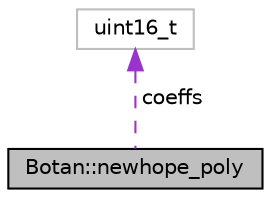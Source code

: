 digraph "Botan::newhope_poly"
{
  edge [fontname="Helvetica",fontsize="10",labelfontname="Helvetica",labelfontsize="10"];
  node [fontname="Helvetica",fontsize="10",shape=record];
  Node1 [label="Botan::newhope_poly",height=0.2,width=0.4,color="black", fillcolor="grey75", style="filled", fontcolor="black"];
  Node2 -> Node1 [dir="back",color="darkorchid3",fontsize="10",style="dashed",label=" coeffs" ,fontname="Helvetica"];
  Node2 [label="uint16_t",height=0.2,width=0.4,color="grey75", fillcolor="white", style="filled"];
}
